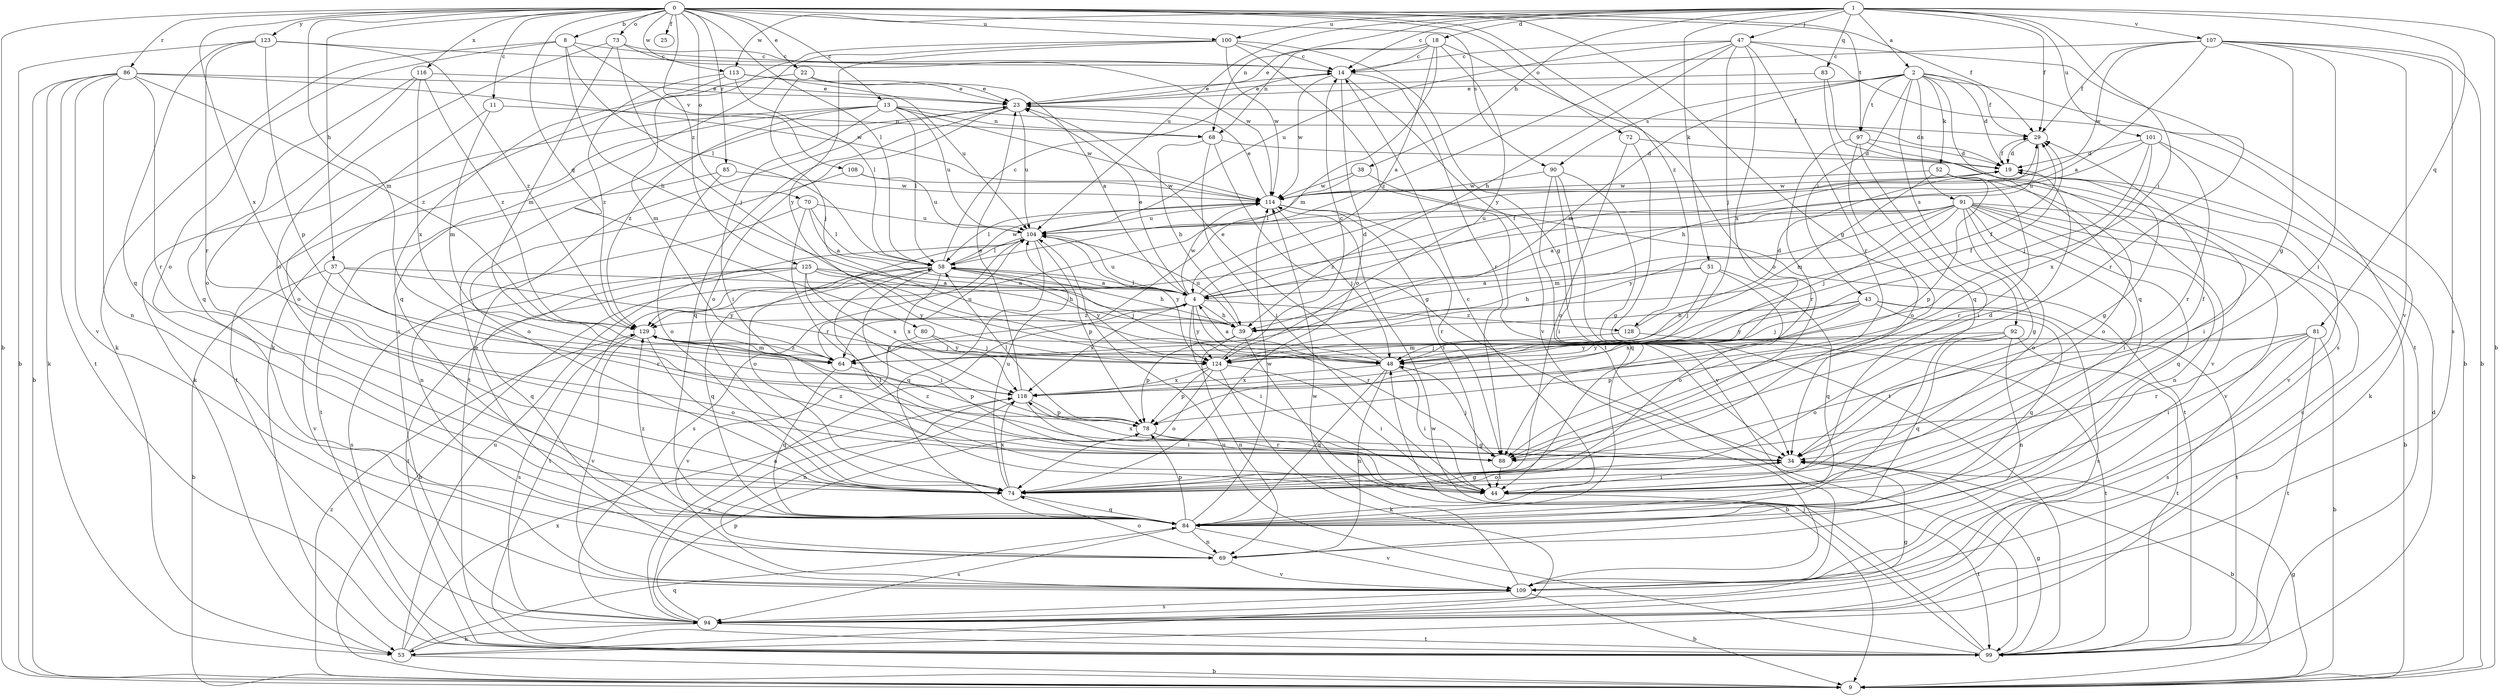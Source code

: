 strict digraph  {
0;
1;
2;
4;
8;
9;
11;
13;
14;
18;
19;
22;
23;
25;
29;
34;
37;
38;
39;
43;
44;
47;
48;
51;
52;
53;
58;
64;
68;
69;
70;
72;
73;
74;
78;
80;
81;
83;
84;
85;
86;
88;
90;
91;
92;
94;
97;
99;
100;
101;
104;
107;
108;
109;
113;
114;
116;
118;
123;
124;
125;
128;
129;
0 -> 8  [label=b];
0 -> 9  [label=b];
0 -> 11  [label=c];
0 -> 13  [label=c];
0 -> 22  [label=e];
0 -> 25  [label=f];
0 -> 29  [label=f];
0 -> 34  [label=g];
0 -> 37  [label=h];
0 -> 58  [label=l];
0 -> 64  [label=m];
0 -> 70  [label=o];
0 -> 72  [label=o];
0 -> 73  [label=o];
0 -> 80  [label=q];
0 -> 85  [label=r];
0 -> 86  [label=r];
0 -> 90  [label=s];
0 -> 97  [label=t];
0 -> 100  [label=u];
0 -> 113  [label=w];
0 -> 116  [label=x];
0 -> 118  [label=x];
0 -> 123  [label=y];
0 -> 125  [label=z];
0 -> 128  [label=z];
1 -> 2  [label=a];
1 -> 9  [label=b];
1 -> 14  [label=c];
1 -> 18  [label=d];
1 -> 29  [label=f];
1 -> 38  [label=h];
1 -> 47  [label=j];
1 -> 48  [label=j];
1 -> 51  [label=k];
1 -> 68  [label=n];
1 -> 81  [label=q];
1 -> 83  [label=q];
1 -> 100  [label=u];
1 -> 101  [label=u];
1 -> 104  [label=u];
1 -> 107  [label=v];
1 -> 113  [label=w];
2 -> 19  [label=d];
2 -> 23  [label=e];
2 -> 29  [label=f];
2 -> 43  [label=i];
2 -> 52  [label=k];
2 -> 64  [label=m];
2 -> 84  [label=q];
2 -> 88  [label=r];
2 -> 90  [label=s];
2 -> 91  [label=s];
2 -> 92  [label=s];
2 -> 97  [label=t];
4 -> 19  [label=d];
4 -> 23  [label=e];
4 -> 29  [label=f];
4 -> 39  [label=h];
4 -> 44  [label=i];
4 -> 58  [label=l];
4 -> 88  [label=r];
4 -> 104  [label=u];
4 -> 114  [label=w];
4 -> 118  [label=x];
4 -> 124  [label=y];
4 -> 128  [label=z];
4 -> 129  [label=z];
8 -> 14  [label=c];
8 -> 39  [label=h];
8 -> 53  [label=k];
8 -> 58  [label=l];
8 -> 74  [label=o];
8 -> 108  [label=v];
9 -> 34  [label=g];
9 -> 129  [label=z];
11 -> 64  [label=m];
11 -> 68  [label=n];
11 -> 74  [label=o];
13 -> 19  [label=d];
13 -> 44  [label=i];
13 -> 53  [label=k];
13 -> 58  [label=l];
13 -> 68  [label=n];
13 -> 99  [label=t];
13 -> 104  [label=u];
13 -> 114  [label=w];
13 -> 129  [label=z];
14 -> 23  [label=e];
14 -> 74  [label=o];
14 -> 88  [label=r];
14 -> 109  [label=v];
14 -> 114  [label=w];
18 -> 4  [label=a];
18 -> 14  [label=c];
18 -> 23  [label=e];
18 -> 64  [label=m];
18 -> 68  [label=n];
18 -> 74  [label=o];
18 -> 124  [label=y];
19 -> 29  [label=f];
19 -> 34  [label=g];
19 -> 109  [label=v];
19 -> 114  [label=w];
22 -> 4  [label=a];
22 -> 23  [label=e];
22 -> 48  [label=j];
22 -> 84  [label=q];
23 -> 29  [label=f];
23 -> 74  [label=o];
23 -> 84  [label=q];
23 -> 99  [label=t];
23 -> 104  [label=u];
29 -> 19  [label=d];
29 -> 39  [label=h];
34 -> 9  [label=b];
34 -> 29  [label=f];
34 -> 44  [label=i];
34 -> 74  [label=o];
34 -> 118  [label=x];
34 -> 129  [label=z];
37 -> 4  [label=a];
37 -> 9  [label=b];
37 -> 88  [label=r];
37 -> 109  [label=v];
37 -> 124  [label=y];
38 -> 58  [label=l];
38 -> 99  [label=t];
38 -> 114  [label=w];
39 -> 9  [label=b];
39 -> 29  [label=f];
39 -> 69  [label=n];
39 -> 78  [label=p];
39 -> 104  [label=u];
43 -> 39  [label=h];
43 -> 48  [label=j];
43 -> 84  [label=q];
43 -> 94  [label=s];
43 -> 99  [label=t];
43 -> 118  [label=x];
43 -> 124  [label=y];
44 -> 58  [label=l];
44 -> 99  [label=t];
47 -> 9  [label=b];
47 -> 14  [label=c];
47 -> 39  [label=h];
47 -> 48  [label=j];
47 -> 88  [label=r];
47 -> 99  [label=t];
47 -> 104  [label=u];
47 -> 118  [label=x];
47 -> 129  [label=z];
48 -> 4  [label=a];
48 -> 23  [label=e];
48 -> 44  [label=i];
48 -> 69  [label=n];
48 -> 84  [label=q];
48 -> 118  [label=x];
51 -> 4  [label=a];
51 -> 39  [label=h];
51 -> 48  [label=j];
51 -> 74  [label=o];
51 -> 84  [label=q];
52 -> 44  [label=i];
52 -> 64  [label=m];
52 -> 74  [label=o];
52 -> 78  [label=p];
52 -> 88  [label=r];
52 -> 114  [label=w];
53 -> 9  [label=b];
53 -> 84  [label=q];
53 -> 104  [label=u];
53 -> 118  [label=x];
58 -> 4  [label=a];
58 -> 9  [label=b];
58 -> 14  [label=c];
58 -> 39  [label=h];
58 -> 44  [label=i];
58 -> 48  [label=j];
58 -> 84  [label=q];
58 -> 99  [label=t];
58 -> 114  [label=w];
58 -> 118  [label=x];
58 -> 124  [label=y];
64 -> 78  [label=p];
64 -> 84  [label=q];
64 -> 104  [label=u];
64 -> 129  [label=z];
68 -> 19  [label=d];
68 -> 34  [label=g];
68 -> 39  [label=h];
68 -> 44  [label=i];
69 -> 74  [label=o];
69 -> 109  [label=v];
70 -> 4  [label=a];
70 -> 58  [label=l];
70 -> 69  [label=n];
70 -> 88  [label=r];
70 -> 104  [label=u];
72 -> 19  [label=d];
72 -> 74  [label=o];
72 -> 99  [label=t];
73 -> 14  [label=c];
73 -> 48  [label=j];
73 -> 64  [label=m];
73 -> 74  [label=o];
73 -> 114  [label=w];
74 -> 34  [label=g];
74 -> 84  [label=q];
74 -> 104  [label=u];
74 -> 118  [label=x];
78 -> 34  [label=g];
78 -> 58  [label=l];
78 -> 88  [label=r];
80 -> 48  [label=j];
80 -> 109  [label=v];
80 -> 124  [label=y];
81 -> 9  [label=b];
81 -> 44  [label=i];
81 -> 64  [label=m];
81 -> 88  [label=r];
81 -> 94  [label=s];
81 -> 99  [label=t];
81 -> 124  [label=y];
83 -> 23  [label=e];
83 -> 84  [label=q];
83 -> 94  [label=s];
84 -> 14  [label=c];
84 -> 69  [label=n];
84 -> 78  [label=p];
84 -> 94  [label=s];
84 -> 109  [label=v];
84 -> 114  [label=w];
84 -> 129  [label=z];
85 -> 74  [label=o];
85 -> 99  [label=t];
85 -> 114  [label=w];
86 -> 9  [label=b];
86 -> 23  [label=e];
86 -> 53  [label=k];
86 -> 69  [label=n];
86 -> 88  [label=r];
86 -> 99  [label=t];
86 -> 109  [label=v];
86 -> 114  [label=w];
86 -> 129  [label=z];
88 -> 19  [label=d];
88 -> 44  [label=i];
88 -> 48  [label=j];
88 -> 129  [label=z];
90 -> 34  [label=g];
90 -> 44  [label=i];
90 -> 84  [label=q];
90 -> 109  [label=v];
90 -> 114  [label=w];
91 -> 4  [label=a];
91 -> 9  [label=b];
91 -> 34  [label=g];
91 -> 44  [label=i];
91 -> 48  [label=j];
91 -> 64  [label=m];
91 -> 69  [label=n];
91 -> 74  [label=o];
91 -> 84  [label=q];
91 -> 94  [label=s];
91 -> 104  [label=u];
91 -> 109  [label=v];
91 -> 124  [label=y];
91 -> 129  [label=z];
92 -> 69  [label=n];
92 -> 74  [label=o];
92 -> 78  [label=p];
92 -> 84  [label=q];
92 -> 99  [label=t];
92 -> 124  [label=y];
94 -> 4  [label=a];
94 -> 34  [label=g];
94 -> 53  [label=k];
94 -> 78  [label=p];
94 -> 99  [label=t];
94 -> 118  [label=x];
97 -> 19  [label=d];
97 -> 44  [label=i];
97 -> 74  [label=o];
97 -> 88  [label=r];
97 -> 109  [label=v];
99 -> 19  [label=d];
99 -> 34  [label=g];
99 -> 48  [label=j];
99 -> 104  [label=u];
99 -> 114  [label=w];
100 -> 14  [label=c];
100 -> 34  [label=g];
100 -> 53  [label=k];
100 -> 94  [label=s];
100 -> 99  [label=t];
100 -> 114  [label=w];
100 -> 124  [label=y];
101 -> 19  [label=d];
101 -> 48  [label=j];
101 -> 53  [label=k];
101 -> 88  [label=r];
101 -> 104  [label=u];
101 -> 118  [label=x];
104 -> 58  [label=l];
104 -> 74  [label=o];
104 -> 78  [label=p];
104 -> 84  [label=q];
104 -> 94  [label=s];
104 -> 124  [label=y];
107 -> 4  [label=a];
107 -> 9  [label=b];
107 -> 14  [label=c];
107 -> 29  [label=f];
107 -> 34  [label=g];
107 -> 44  [label=i];
107 -> 94  [label=s];
107 -> 109  [label=v];
107 -> 114  [label=w];
108 -> 74  [label=o];
108 -> 104  [label=u];
108 -> 114  [label=w];
109 -> 9  [label=b];
109 -> 23  [label=e];
109 -> 94  [label=s];
109 -> 114  [label=w];
113 -> 23  [label=e];
113 -> 58  [label=l];
113 -> 64  [label=m];
113 -> 104  [label=u];
113 -> 129  [label=z];
114 -> 23  [label=e];
114 -> 44  [label=i];
114 -> 48  [label=j];
114 -> 58  [label=l];
114 -> 88  [label=r];
114 -> 104  [label=u];
116 -> 23  [label=e];
116 -> 74  [label=o];
116 -> 84  [label=q];
116 -> 118  [label=x];
116 -> 129  [label=z];
118 -> 23  [label=e];
118 -> 44  [label=i];
118 -> 69  [label=n];
118 -> 78  [label=p];
123 -> 9  [label=b];
123 -> 14  [label=c];
123 -> 78  [label=p];
123 -> 84  [label=q];
123 -> 88  [label=r];
123 -> 129  [label=z];
124 -> 14  [label=c];
124 -> 29  [label=f];
124 -> 44  [label=i];
124 -> 53  [label=k];
124 -> 74  [label=o];
124 -> 78  [label=p];
124 -> 118  [label=x];
125 -> 4  [label=a];
125 -> 39  [label=h];
125 -> 78  [label=p];
125 -> 84  [label=q];
125 -> 94  [label=s];
125 -> 99  [label=t];
125 -> 118  [label=x];
125 -> 124  [label=y];
128 -> 19  [label=d];
128 -> 48  [label=j];
128 -> 99  [label=t];
129 -> 48  [label=j];
129 -> 64  [label=m];
129 -> 74  [label=o];
129 -> 94  [label=s];
129 -> 109  [label=v];
}
